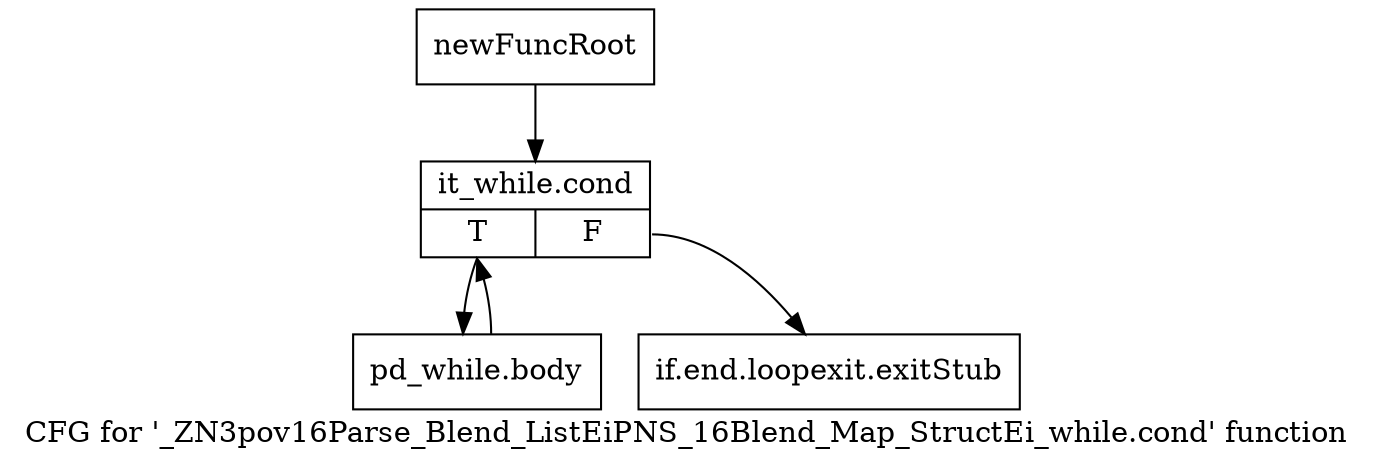 digraph "CFG for '_ZN3pov16Parse_Blend_ListEiPNS_16Blend_Map_StructEi_while.cond' function" {
	label="CFG for '_ZN3pov16Parse_Blend_ListEiPNS_16Blend_Map_StructEi_while.cond' function";

	Node0x23c3dd0 [shape=record,label="{newFuncRoot}"];
	Node0x23c3dd0 -> Node0x23c42d0;
	Node0x23c4280 [shape=record,label="{if.end.loopexit.exitStub}"];
	Node0x23c42d0 [shape=record,label="{it_while.cond|{<s0>T|<s1>F}}"];
	Node0x23c42d0:s0 -> Node0x23c4320;
	Node0x23c42d0:s1 -> Node0x23c4280;
	Node0x23c4320 [shape=record,label="{pd_while.body}"];
	Node0x23c4320 -> Node0x23c42d0;
}
